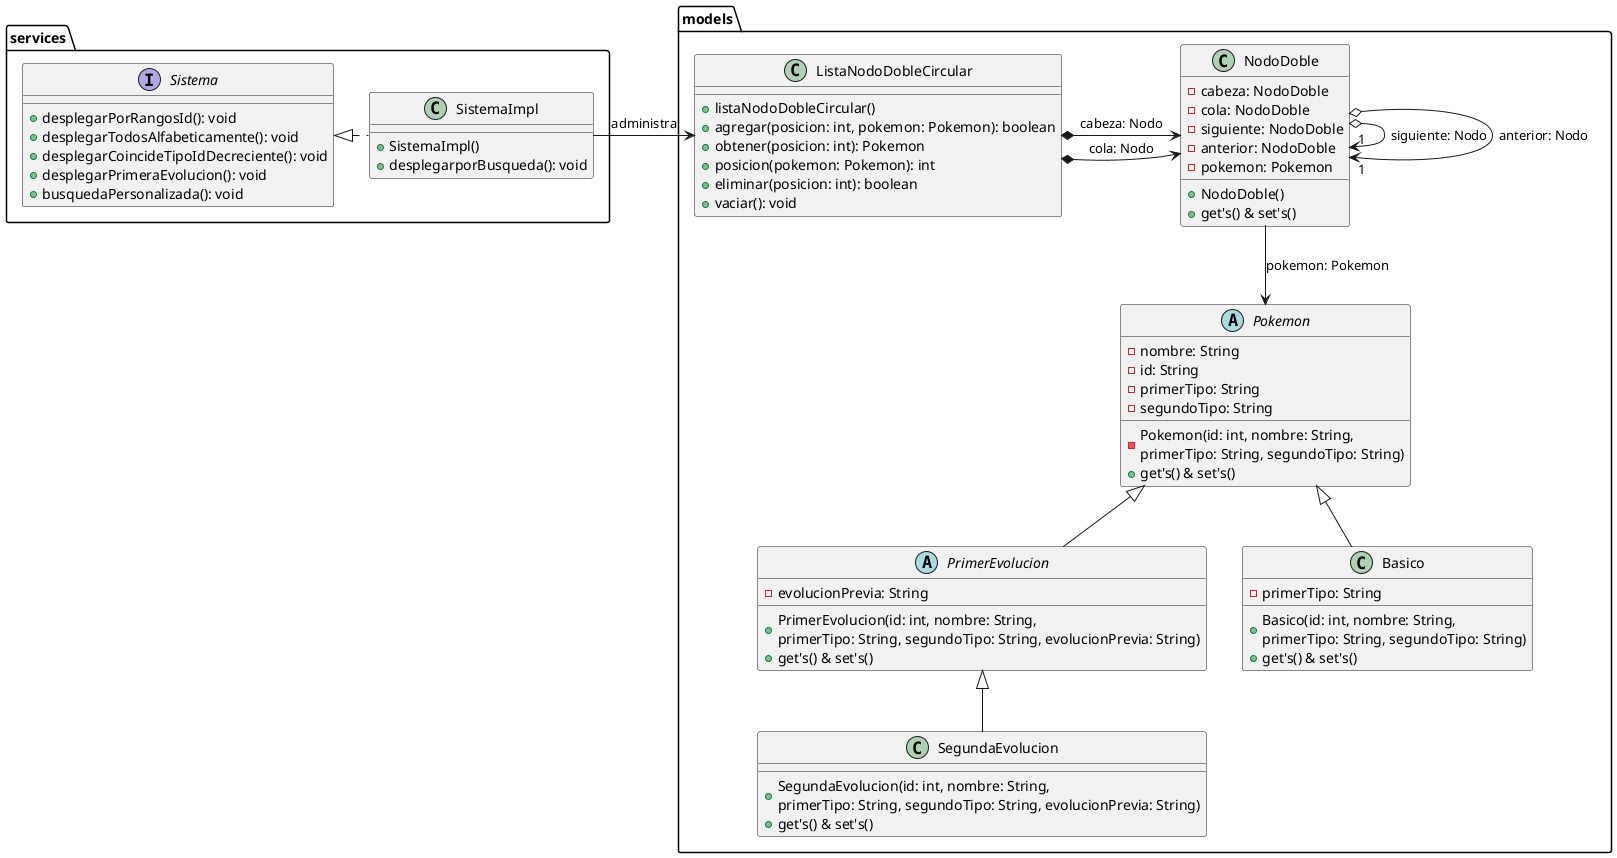 @startuml
package models {
    abstract class Pokemon {
     - nombre: String
     - id: String
     - primerTipo: String
     - segundoTipo: String
     - Pokemon(id: int, nombre: String, \nprimerTipo: String, segundoTipo: String)
     + get's() & set's()
    }
    class Basico {
     - primerTipo: String
     + Basico(id: int, nombre: String, \nprimerTipo: String, segundoTipo: String)
     + get's() & set's()
    }
    abstract class PrimerEvolucion {
     - evolucionPrevia: String
     + PrimerEvolucion(id: int, nombre: String, \nprimerTipo: String, segundoTipo: String, evolucionPrevia: String)
     + get's() & set's()
    }
    class SegundaEvolucion {
     + SegundaEvolucion(id: int, nombre: String,\nprimerTipo: String, segundoTipo: String, evolucionPrevia: String)
     + get's() & set's()
    }
    class NodoDoble {
     - cabeza: NodoDoble
     - cola: NodoDoble
     - siguiente: NodoDoble
     - anterior: NodoDoble
     - pokemon: Pokemon
     + NodoDoble()
     + get's() & set's()
    }
    class ListaNodoDobleCircular {
     + listaNodoDobleCircular()
     + agregar(posicion: int, pokemon: Pokemon): boolean
     + obtener(posicion: int): Pokemon
     + posicion(pokemon: Pokemon): int
     + eliminar(posicion: int): boolean
     + vaciar(): void
    }
}
package services {
    interface Sistema {
     + desplegarPorRangosId(): void
     + desplegarTodosAlfabeticamente(): void
     + desplegarCoincideTipoIdDecreciente(): void
     + desplegarPrimeraEvolucion(): void
     + busquedaPersonalizada(): void
    }
    class SistemaImpl {
     + SistemaImpl()
     + desplegarporBusqueda(): void
    }
}

SistemaImpl .left|> Sistema
SistemaImpl -right> ListaNodoDobleCircular: administra
ListaNodoDobleCircular *-right-> NodoDoble : cabeza: Nodo
ListaNodoDobleCircular *-right-> NodoDoble : cola: Nodo
NodoDoble o-> "1"NodoDoble : siguiente: Nodo
NodoDoble o-> "1"NodoDoble : anterior: Nodo
Basico -up-|> Pokemon
PrimerEvolucion -up-|> Pokemon
SegundaEvolucion -up-|> PrimerEvolucion


NodoDoble -down-> Pokemon : pokemon: Pokemon

@enduml